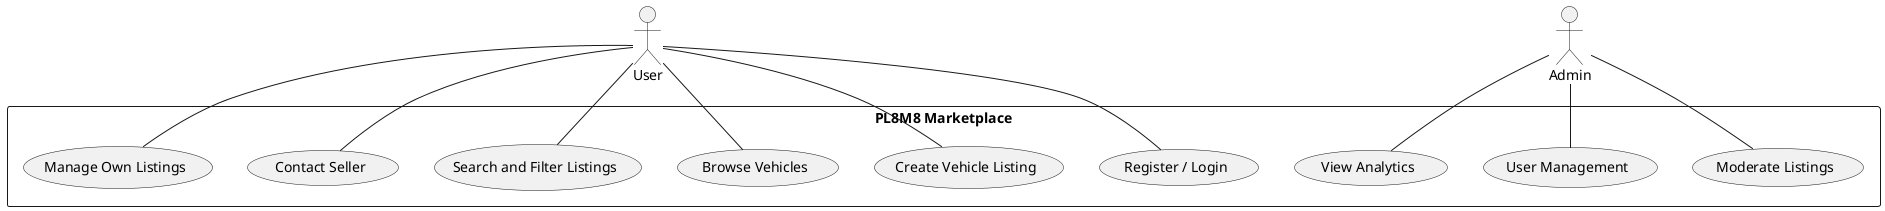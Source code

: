 @startuml
actor User
actor Admin

rectangle "PL8M8 Marketplace" {
  User -- (Register / Login)
  User -- (Create Vehicle Listing)
  User -- (Browse Vehicles)
  User -- (Search and Filter Listings)
  User -- (Contact Seller)
  User -- (Manage Own Listings)
  
  Admin -- (Moderate Listings)
  Admin -- (User Management)
  Admin -- (View Analytics)
}
@enduml